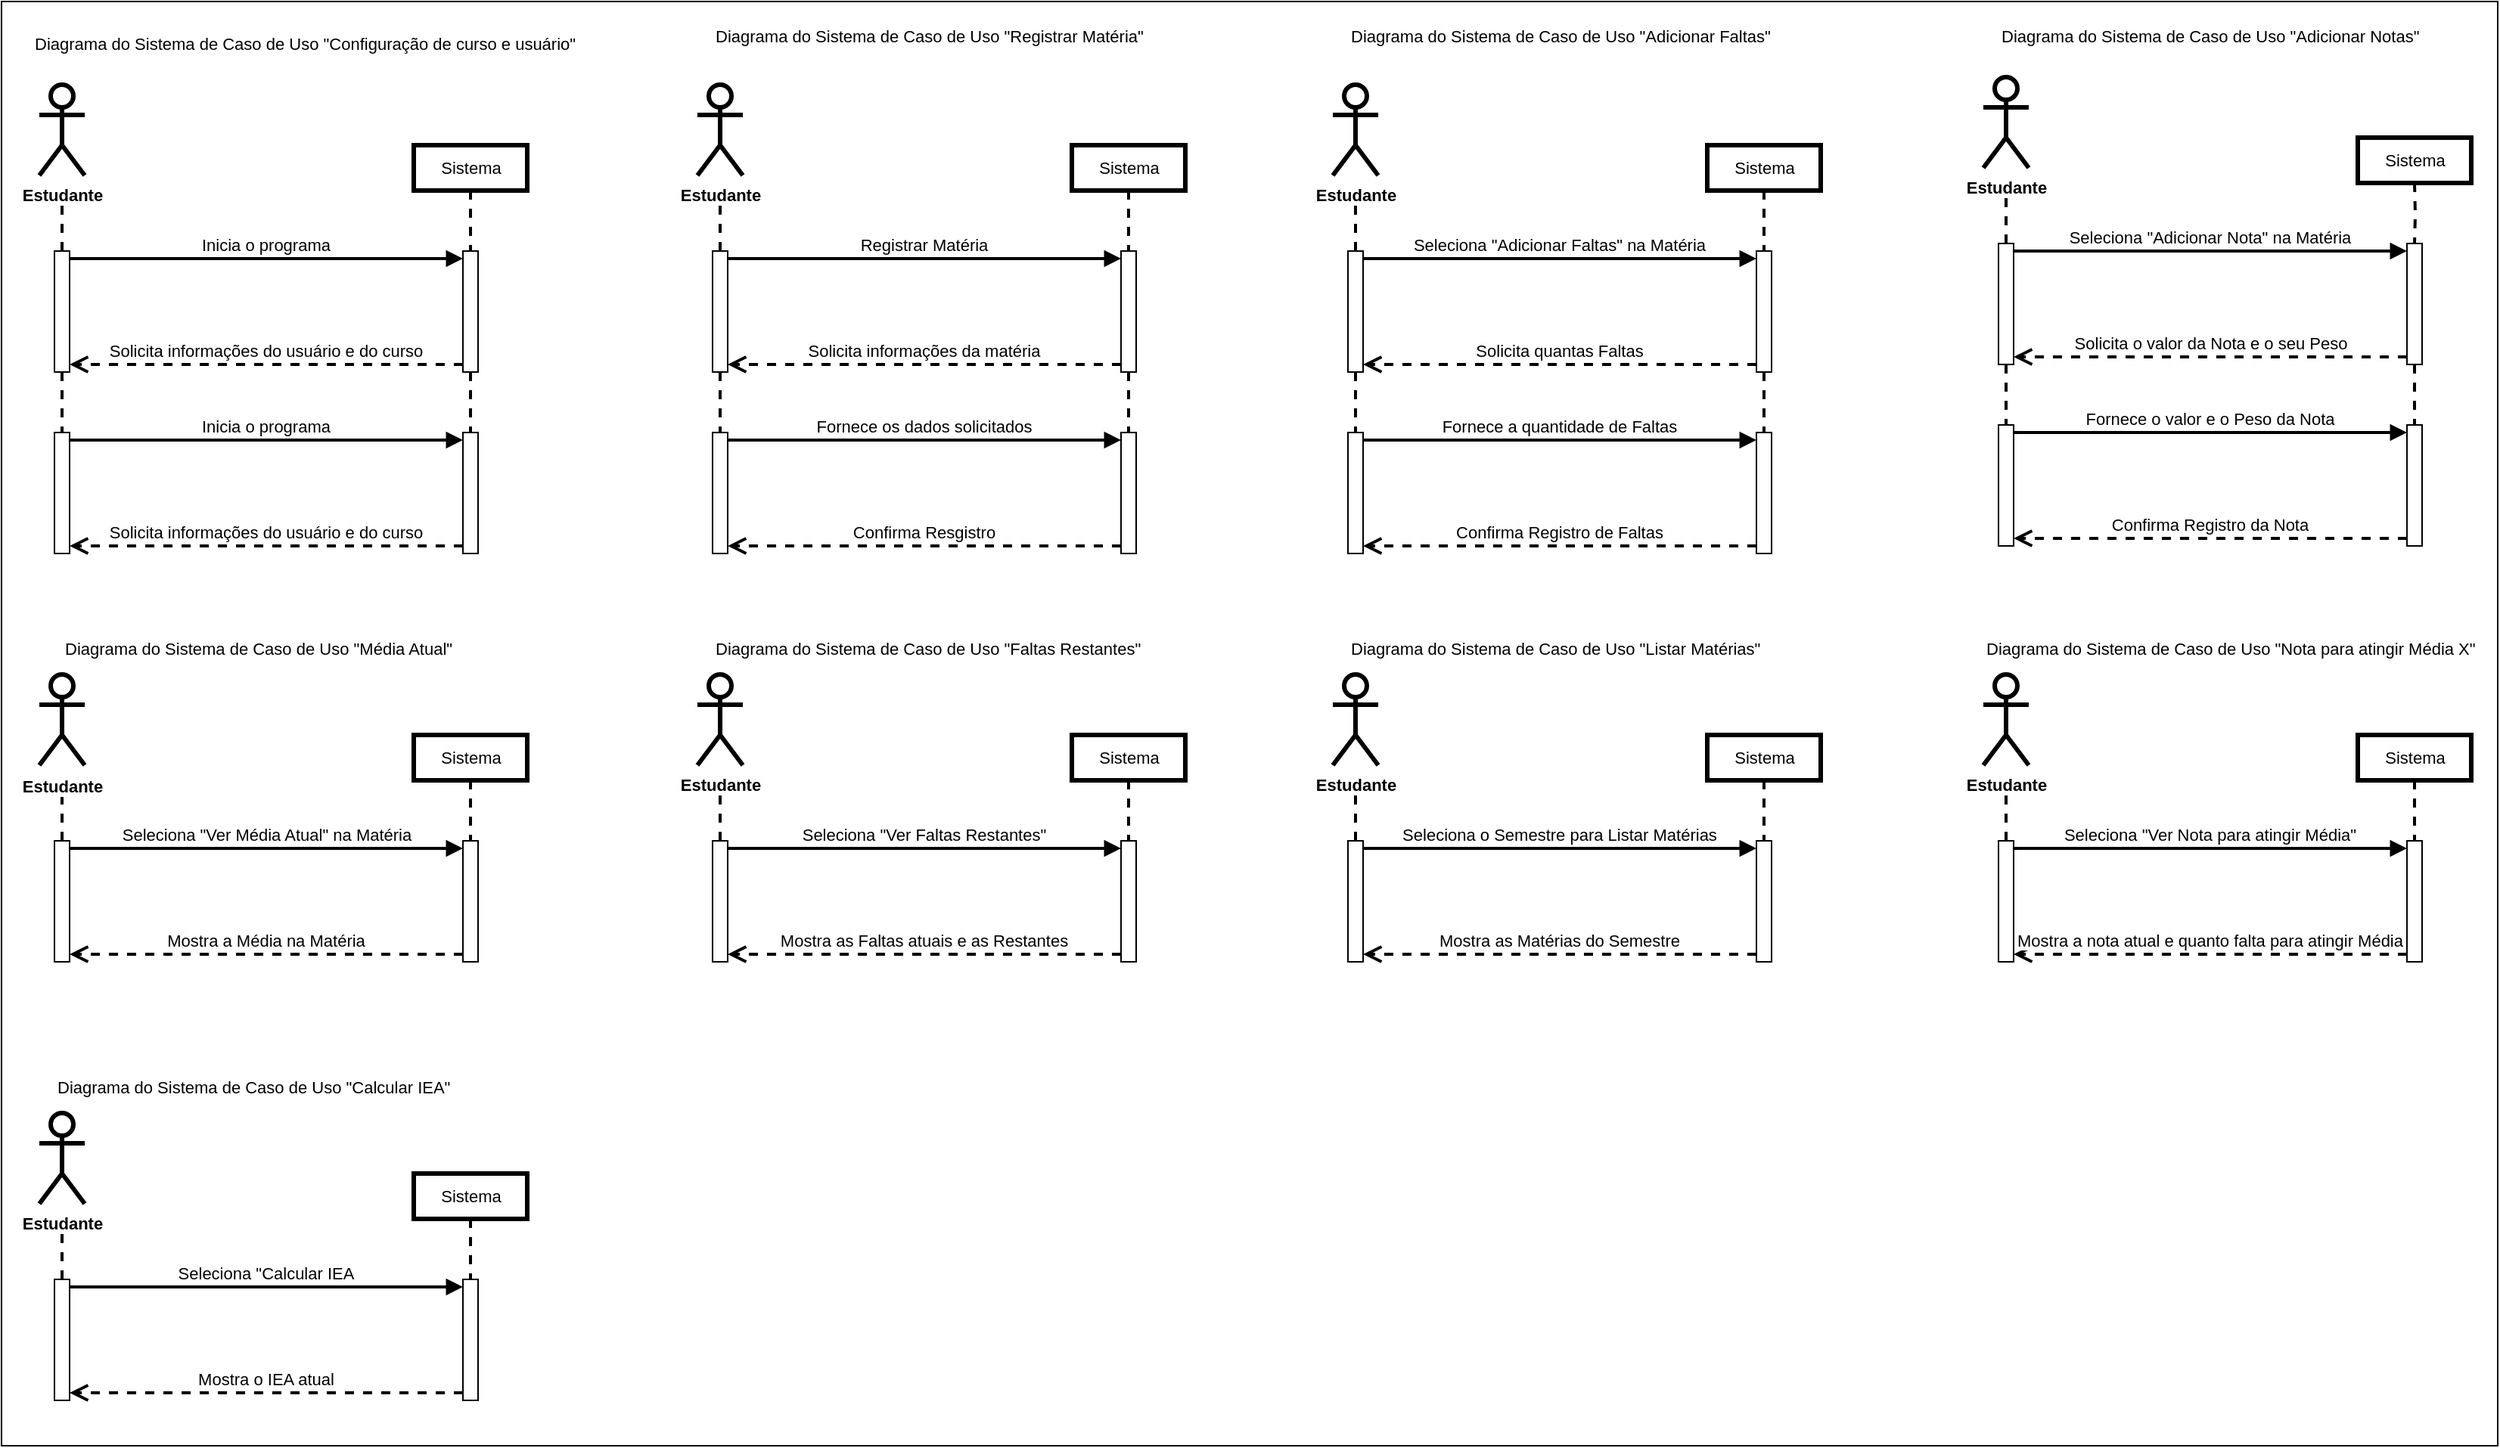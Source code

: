 <mxfile version="28.2.7">
  <diagram name="Página-1" id="f8p0QY0tTy8MKrnQtcuU">
    <mxGraphModel dx="3361" dy="1152" grid="1" gridSize="10" guides="1" tooltips="1" connect="1" arrows="1" fold="1" page="1" pageScale="1" pageWidth="1169" pageHeight="827" math="0" shadow="0">
      <root>
        <mxCell id="0" />
        <mxCell id="1" parent="0" />
        <mxCell id="uW4cVTEPiD1GdX4sb3e0-190" value="" style="rounded=0;whiteSpace=wrap;html=1;fontFamily=Helvetica;fontSize=11;fontColor=default;labelBackgroundColor=default;" vertex="1" parent="1">
          <mxGeometry x="-40" y="115" width="1650" height="955" as="geometry" />
        </mxCell>
        <mxCell id="uW4cVTEPiD1GdX4sb3e0-3" value="" style="shape=umlActor;verticalLabelPosition=bottom;verticalAlign=top;html=1;strokeWidth=3;" vertex="1" parent="1">
          <mxGeometry x="-15" y="170" width="30" height="60" as="geometry" />
        </mxCell>
        <mxCell id="uW4cVTEPiD1GdX4sb3e0-7" value="" style="html=1;points=[[0,0,0,0,5],[0,1,0,0,-5],[0.5,0,0,0,0],[0.5,1,0,0,0],[1,0,0,0,5],[1,1,0,0,-5]];perimeter=orthogonalPerimeter;outlineConnect=0;targetShapes=umlLifeline;portConstraint=eastwest;newEdgeStyle={&quot;curved&quot;:0,&quot;rounded&quot;:0};" vertex="1" parent="1">
          <mxGeometry x="265" y="280" width="10" height="80" as="geometry" />
        </mxCell>
        <mxCell id="uW4cVTEPiD1GdX4sb3e0-8" value="Inicia o programa" style="verticalAlign=bottom;endArrow=block;curved=0;rounded=0;entryX=0;entryY=0;entryDx=0;entryDy=5;exitX=1;exitY=0;exitDx=0;exitDy=5;exitPerimeter=0;fontSize=11;labelBackgroundColor=none;align=center;strokeWidth=2;" edge="1" target="uW4cVTEPiD1GdX4sb3e0-7" parent="1" source="uW4cVTEPiD1GdX4sb3e0-10">
          <mxGeometry relative="1" as="geometry">
            <mxPoint x="55" y="285" as="sourcePoint" />
            <mxPoint as="offset" />
          </mxGeometry>
        </mxCell>
        <mxCell id="uW4cVTEPiD1GdX4sb3e0-9" value="Solicita informações do usuário e do curso" style="verticalAlign=bottom;endArrow=open;dashed=1;endSize=8;curved=0;rounded=0;exitX=0;exitY=1;exitDx=0;exitDy=-5;entryX=1;entryY=1;entryDx=0;entryDy=-5;entryPerimeter=0;strokeWidth=2;" edge="1" source="uW4cVTEPiD1GdX4sb3e0-7" parent="1" target="uW4cVTEPiD1GdX4sb3e0-10">
          <mxGeometry relative="1" as="geometry">
            <mxPoint x="55" y="355" as="targetPoint" />
          </mxGeometry>
        </mxCell>
        <mxCell id="uW4cVTEPiD1GdX4sb3e0-10" value="" style="html=1;points=[[0,0,0,0,5],[0,1,0,0,-5],[0.5,0,0,0,0],[0.5,1,0,0,0],[1,0,0,0,5],[1,1,0,0,-5]];perimeter=orthogonalPerimeter;outlineConnect=0;targetShapes=umlLifeline;portConstraint=eastwest;newEdgeStyle={&quot;curved&quot;:0,&quot;rounded&quot;:0};" vertex="1" parent="1">
          <mxGeometry x="-5" y="280" width="10" height="80" as="geometry" />
        </mxCell>
        <mxCell id="uW4cVTEPiD1GdX4sb3e0-24" value="Inicia o programa" style="verticalAlign=bottom;endArrow=block;curved=0;rounded=0;entryX=0;entryY=0;entryDx=0;entryDy=5;exitX=1;exitY=0;exitDx=0;exitDy=5;exitPerimeter=0;fontSize=11;labelBackgroundColor=none;align=center;entryPerimeter=0;strokeWidth=2;" edge="1" parent="1" source="uW4cVTEPiD1GdX4sb3e0-26" target="uW4cVTEPiD1GdX4sb3e0-29">
          <mxGeometry relative="1" as="geometry">
            <mxPoint x="55" y="405" as="sourcePoint" />
            <mxPoint as="offset" />
            <mxPoint x="265" y="405" as="targetPoint" />
          </mxGeometry>
        </mxCell>
        <mxCell id="uW4cVTEPiD1GdX4sb3e0-25" value="Solicita informações do usuário e do curso" style="verticalAlign=bottom;endArrow=open;dashed=1;endSize=8;curved=0;rounded=0;exitX=0;exitY=1;exitDx=0;exitDy=-5;entryX=1;entryY=1;entryDx=0;entryDy=-5;entryPerimeter=0;exitPerimeter=0;strokeWidth=2;" edge="1" parent="1" source="uW4cVTEPiD1GdX4sb3e0-29" target="uW4cVTEPiD1GdX4sb3e0-26">
          <mxGeometry relative="1" as="geometry">
            <mxPoint x="55" y="475" as="targetPoint" />
            <mxPoint x="265" y="475" as="sourcePoint" />
          </mxGeometry>
        </mxCell>
        <mxCell id="uW4cVTEPiD1GdX4sb3e0-26" value="" style="html=1;points=[[0,0,0,0,5],[0,1,0,0,-5],[0.5,0,0,0,0],[0.5,1,0,0,0],[1,0,0,0,5],[1,1,0,0,-5]];perimeter=orthogonalPerimeter;outlineConnect=0;targetShapes=umlLifeline;portConstraint=eastwest;newEdgeStyle={&quot;curved&quot;:0,&quot;rounded&quot;:0};" vertex="1" parent="1">
          <mxGeometry x="-5" y="400" width="10" height="80" as="geometry" />
        </mxCell>
        <mxCell id="uW4cVTEPiD1GdX4sb3e0-27" style="edgeStyle=orthogonalEdgeStyle;rounded=0;orthogonalLoop=1;jettySize=auto;html=1;curved=0;exitX=0.5;exitY=1;exitDx=0;exitDy=0;exitPerimeter=0;entryX=0.5;entryY=0;entryDx=0;entryDy=0;entryPerimeter=0;dashed=1;endArrow=none;endFill=0;strokeWidth=2;" edge="1" parent="1" source="uW4cVTEPiD1GdX4sb3e0-10" target="uW4cVTEPiD1GdX4sb3e0-26">
          <mxGeometry relative="1" as="geometry" />
        </mxCell>
        <mxCell id="uW4cVTEPiD1GdX4sb3e0-29" value="" style="html=1;points=[[0,0,0,0,5],[0,1,0,0,-5],[0.5,0,0,0,0],[0.5,1,0,0,0],[1,0,0,0,5],[1,1,0,0,-5]];perimeter=orthogonalPerimeter;outlineConnect=0;targetShapes=umlLifeline;portConstraint=eastwest;newEdgeStyle={&quot;curved&quot;:0,&quot;rounded&quot;:0};" vertex="1" parent="1">
          <mxGeometry x="265" y="400" width="10" height="80" as="geometry" />
        </mxCell>
        <mxCell id="uW4cVTEPiD1GdX4sb3e0-31" style="edgeStyle=orthogonalEdgeStyle;shape=connector;curved=0;rounded=0;orthogonalLoop=1;jettySize=auto;html=1;exitX=0.5;exitY=1;exitDx=0;exitDy=0;exitPerimeter=0;entryX=0.5;entryY=0;entryDx=0;entryDy=0;entryPerimeter=0;dashed=1;strokeColor=default;align=center;verticalAlign=middle;fontFamily=Helvetica;fontSize=11;fontColor=default;labelBackgroundColor=default;endArrow=none;endFill=0;strokeWidth=2;" edge="1" parent="1" source="uW4cVTEPiD1GdX4sb3e0-7" target="uW4cVTEPiD1GdX4sb3e0-29">
          <mxGeometry relative="1" as="geometry" />
        </mxCell>
        <mxCell id="uW4cVTEPiD1GdX4sb3e0-33" value="Estudante" style="text;align=center;fontStyle=1;verticalAlign=middle;spacingLeft=3;spacingRight=3;strokeColor=none;rotatable=0;points=[[0,0.5],[1,0.5]];portConstraint=eastwest;html=1;fontFamily=Helvetica;fontSize=11;fontColor=default;labelBackgroundColor=default;" vertex="1" parent="1">
          <mxGeometry x="-40" y="230" width="80" height="26" as="geometry" />
        </mxCell>
        <mxCell id="uW4cVTEPiD1GdX4sb3e0-34" style="edgeStyle=orthogonalEdgeStyle;shape=connector;curved=0;rounded=0;orthogonalLoop=1;jettySize=auto;html=1;exitX=0.5;exitY=0;exitDx=0;exitDy=0;exitPerimeter=0;dashed=1;strokeColor=default;align=center;verticalAlign=middle;fontFamily=Helvetica;fontSize=11;fontColor=default;labelBackgroundColor=default;endArrow=none;endFill=0;strokeWidth=2;" edge="1" parent="1" source="uW4cVTEPiD1GdX4sb3e0-10">
          <mxGeometry relative="1" as="geometry">
            <mxPoint y="248" as="targetPoint" />
          </mxGeometry>
        </mxCell>
        <mxCell id="uW4cVTEPiD1GdX4sb3e0-35" value="Sistema" style="html=1;whiteSpace=wrap;fontFamily=Helvetica;fontSize=11;fontColor=default;labelBackgroundColor=default;strokeWidth=3;" vertex="1" parent="1">
          <mxGeometry x="232.5" y="210" width="75" height="30" as="geometry" />
        </mxCell>
        <mxCell id="uW4cVTEPiD1GdX4sb3e0-36" style="edgeStyle=orthogonalEdgeStyle;shape=connector;curved=0;rounded=0;orthogonalLoop=1;jettySize=auto;html=1;exitX=0.5;exitY=1;exitDx=0;exitDy=0;entryX=0.5;entryY=0;entryDx=0;entryDy=0;entryPerimeter=0;dashed=1;strokeColor=default;strokeWidth=2;align=center;verticalAlign=middle;fontFamily=Helvetica;fontSize=11;fontColor=default;labelBackgroundColor=default;endArrow=none;endFill=0;" edge="1" parent="1" source="uW4cVTEPiD1GdX4sb3e0-35" target="uW4cVTEPiD1GdX4sb3e0-7">
          <mxGeometry relative="1" as="geometry" />
        </mxCell>
        <mxCell id="uW4cVTEPiD1GdX4sb3e0-37" value="" style="shape=umlActor;verticalLabelPosition=bottom;verticalAlign=top;html=1;strokeWidth=3;" vertex="1" parent="1">
          <mxGeometry x="420" y="170" width="30" height="60" as="geometry" />
        </mxCell>
        <mxCell id="uW4cVTEPiD1GdX4sb3e0-38" value="" style="html=1;points=[[0,0,0,0,5],[0,1,0,0,-5],[0.5,0,0,0,0],[0.5,1,0,0,0],[1,0,0,0,5],[1,1,0,0,-5]];perimeter=orthogonalPerimeter;outlineConnect=0;targetShapes=umlLifeline;portConstraint=eastwest;newEdgeStyle={&quot;curved&quot;:0,&quot;rounded&quot;:0};" vertex="1" parent="1">
          <mxGeometry x="700" y="280" width="10" height="80" as="geometry" />
        </mxCell>
        <mxCell id="uW4cVTEPiD1GdX4sb3e0-39" value="Registrar Matéria" style="verticalAlign=bottom;endArrow=block;curved=0;rounded=0;entryX=0;entryY=0;entryDx=0;entryDy=5;exitX=1;exitY=0;exitDx=0;exitDy=5;exitPerimeter=0;fontSize=11;labelBackgroundColor=none;align=center;strokeWidth=2;" edge="1" parent="1" source="uW4cVTEPiD1GdX4sb3e0-41" target="uW4cVTEPiD1GdX4sb3e0-38">
          <mxGeometry relative="1" as="geometry">
            <mxPoint x="490" y="285" as="sourcePoint" />
            <mxPoint as="offset" />
          </mxGeometry>
        </mxCell>
        <mxCell id="uW4cVTEPiD1GdX4sb3e0-40" value="Solicita informações da matéria" style="verticalAlign=bottom;endArrow=open;dashed=1;endSize=8;curved=0;rounded=0;exitX=0;exitY=1;exitDx=0;exitDy=-5;entryX=1;entryY=1;entryDx=0;entryDy=-5;entryPerimeter=0;strokeWidth=2;" edge="1" parent="1" source="uW4cVTEPiD1GdX4sb3e0-38" target="uW4cVTEPiD1GdX4sb3e0-41">
          <mxGeometry relative="1" as="geometry">
            <mxPoint x="490" y="355" as="targetPoint" />
          </mxGeometry>
        </mxCell>
        <mxCell id="uW4cVTEPiD1GdX4sb3e0-41" value="" style="html=1;points=[[0,0,0,0,5],[0,1,0,0,-5],[0.5,0,0,0,0],[0.5,1,0,0,0],[1,0,0,0,5],[1,1,0,0,-5]];perimeter=orthogonalPerimeter;outlineConnect=0;targetShapes=umlLifeline;portConstraint=eastwest;newEdgeStyle={&quot;curved&quot;:0,&quot;rounded&quot;:0};" vertex="1" parent="1">
          <mxGeometry x="430" y="280" width="10" height="80" as="geometry" />
        </mxCell>
        <mxCell id="uW4cVTEPiD1GdX4sb3e0-42" value="Fornece os dados solicitados" style="verticalAlign=bottom;endArrow=block;curved=0;rounded=0;entryX=0;entryY=0;entryDx=0;entryDy=5;exitX=1;exitY=0;exitDx=0;exitDy=5;exitPerimeter=0;fontSize=11;labelBackgroundColor=none;align=center;entryPerimeter=0;strokeWidth=2;" edge="1" parent="1" source="uW4cVTEPiD1GdX4sb3e0-44" target="uW4cVTEPiD1GdX4sb3e0-46">
          <mxGeometry relative="1" as="geometry">
            <mxPoint x="490" y="405" as="sourcePoint" />
            <mxPoint as="offset" />
            <mxPoint x="700" y="405" as="targetPoint" />
          </mxGeometry>
        </mxCell>
        <mxCell id="uW4cVTEPiD1GdX4sb3e0-43" value="Confirma Resgistro" style="verticalAlign=bottom;endArrow=open;dashed=1;endSize=8;curved=0;rounded=0;exitX=0;exitY=1;exitDx=0;exitDy=-5;entryX=1;entryY=1;entryDx=0;entryDy=-5;entryPerimeter=0;exitPerimeter=0;strokeWidth=2;" edge="1" parent="1" source="uW4cVTEPiD1GdX4sb3e0-46" target="uW4cVTEPiD1GdX4sb3e0-44">
          <mxGeometry relative="1" as="geometry">
            <mxPoint x="490" y="475" as="targetPoint" />
            <mxPoint x="700" y="475" as="sourcePoint" />
          </mxGeometry>
        </mxCell>
        <mxCell id="uW4cVTEPiD1GdX4sb3e0-44" value="" style="html=1;points=[[0,0,0,0,5],[0,1,0,0,-5],[0.5,0,0,0,0],[0.5,1,0,0,0],[1,0,0,0,5],[1,1,0,0,-5]];perimeter=orthogonalPerimeter;outlineConnect=0;targetShapes=umlLifeline;portConstraint=eastwest;newEdgeStyle={&quot;curved&quot;:0,&quot;rounded&quot;:0};" vertex="1" parent="1">
          <mxGeometry x="430" y="400" width="10" height="80" as="geometry" />
        </mxCell>
        <mxCell id="uW4cVTEPiD1GdX4sb3e0-45" style="edgeStyle=orthogonalEdgeStyle;rounded=0;orthogonalLoop=1;jettySize=auto;html=1;curved=0;exitX=0.5;exitY=1;exitDx=0;exitDy=0;exitPerimeter=0;entryX=0.5;entryY=0;entryDx=0;entryDy=0;entryPerimeter=0;dashed=1;endArrow=none;endFill=0;strokeWidth=2;" edge="1" parent="1" source="uW4cVTEPiD1GdX4sb3e0-41" target="uW4cVTEPiD1GdX4sb3e0-44">
          <mxGeometry relative="1" as="geometry" />
        </mxCell>
        <mxCell id="uW4cVTEPiD1GdX4sb3e0-46" value="" style="html=1;points=[[0,0,0,0,5],[0,1,0,0,-5],[0.5,0,0,0,0],[0.5,1,0,0,0],[1,0,0,0,5],[1,1,0,0,-5]];perimeter=orthogonalPerimeter;outlineConnect=0;targetShapes=umlLifeline;portConstraint=eastwest;newEdgeStyle={&quot;curved&quot;:0,&quot;rounded&quot;:0};" vertex="1" parent="1">
          <mxGeometry x="700" y="400" width="10" height="80" as="geometry" />
        </mxCell>
        <mxCell id="uW4cVTEPiD1GdX4sb3e0-47" style="edgeStyle=orthogonalEdgeStyle;shape=connector;curved=0;rounded=0;orthogonalLoop=1;jettySize=auto;html=1;exitX=0.5;exitY=1;exitDx=0;exitDy=0;exitPerimeter=0;entryX=0.5;entryY=0;entryDx=0;entryDy=0;entryPerimeter=0;dashed=1;strokeColor=default;align=center;verticalAlign=middle;fontFamily=Helvetica;fontSize=11;fontColor=default;labelBackgroundColor=default;endArrow=none;endFill=0;strokeWidth=2;" edge="1" parent="1" source="uW4cVTEPiD1GdX4sb3e0-38" target="uW4cVTEPiD1GdX4sb3e0-46">
          <mxGeometry relative="1" as="geometry" />
        </mxCell>
        <mxCell id="uW4cVTEPiD1GdX4sb3e0-48" value="Estudante" style="text;align=center;fontStyle=1;verticalAlign=middle;spacingLeft=3;spacingRight=3;strokeColor=none;rotatable=0;points=[[0,0.5],[1,0.5]];portConstraint=eastwest;html=1;fontFamily=Helvetica;fontSize=11;fontColor=default;labelBackgroundColor=default;" vertex="1" parent="1">
          <mxGeometry x="395" y="230" width="80" height="26" as="geometry" />
        </mxCell>
        <mxCell id="uW4cVTEPiD1GdX4sb3e0-49" style="edgeStyle=orthogonalEdgeStyle;shape=connector;curved=0;rounded=0;orthogonalLoop=1;jettySize=auto;html=1;exitX=0.5;exitY=0;exitDx=0;exitDy=0;exitPerimeter=0;dashed=1;strokeColor=default;align=center;verticalAlign=middle;fontFamily=Helvetica;fontSize=11;fontColor=default;labelBackgroundColor=default;endArrow=none;endFill=0;strokeWidth=2;" edge="1" parent="1" source="uW4cVTEPiD1GdX4sb3e0-41">
          <mxGeometry relative="1" as="geometry">
            <mxPoint x="435" y="248" as="targetPoint" />
          </mxGeometry>
        </mxCell>
        <mxCell id="uW4cVTEPiD1GdX4sb3e0-50" value="Sistema" style="html=1;whiteSpace=wrap;fontFamily=Helvetica;fontSize=11;fontColor=default;labelBackgroundColor=default;strokeWidth=3;" vertex="1" parent="1">
          <mxGeometry x="667.5" y="210" width="75" height="30" as="geometry" />
        </mxCell>
        <mxCell id="uW4cVTEPiD1GdX4sb3e0-51" style="edgeStyle=orthogonalEdgeStyle;shape=connector;curved=0;rounded=0;orthogonalLoop=1;jettySize=auto;html=1;exitX=0.5;exitY=1;exitDx=0;exitDy=0;entryX=0.5;entryY=0;entryDx=0;entryDy=0;entryPerimeter=0;dashed=1;strokeColor=default;strokeWidth=2;align=center;verticalAlign=middle;fontFamily=Helvetica;fontSize=11;fontColor=default;labelBackgroundColor=default;endArrow=none;endFill=0;" edge="1" parent="1" source="uW4cVTEPiD1GdX4sb3e0-50" target="uW4cVTEPiD1GdX4sb3e0-38">
          <mxGeometry relative="1" as="geometry" />
        </mxCell>
        <mxCell id="uW4cVTEPiD1GdX4sb3e0-53" value="" style="shape=umlActor;verticalLabelPosition=bottom;verticalAlign=top;html=1;strokeWidth=3;" vertex="1" parent="1">
          <mxGeometry x="840" y="170" width="30" height="60" as="geometry" />
        </mxCell>
        <mxCell id="uW4cVTEPiD1GdX4sb3e0-54" value="" style="html=1;points=[[0,0,0,0,5],[0,1,0,0,-5],[0.5,0,0,0,0],[0.5,1,0,0,0],[1,0,0,0,5],[1,1,0,0,-5]];perimeter=orthogonalPerimeter;outlineConnect=0;targetShapes=umlLifeline;portConstraint=eastwest;newEdgeStyle={&quot;curved&quot;:0,&quot;rounded&quot;:0};" vertex="1" parent="1">
          <mxGeometry x="1120" y="280" width="10" height="80" as="geometry" />
        </mxCell>
        <mxCell id="uW4cVTEPiD1GdX4sb3e0-55" value="Seleciona &quot;Adicionar Faltas&quot; na Matéria" style="verticalAlign=bottom;endArrow=block;curved=0;rounded=0;entryX=0;entryY=0;entryDx=0;entryDy=5;exitX=1;exitY=0;exitDx=0;exitDy=5;exitPerimeter=0;fontSize=11;labelBackgroundColor=none;align=center;strokeWidth=2;" edge="1" parent="1" source="uW4cVTEPiD1GdX4sb3e0-57" target="uW4cVTEPiD1GdX4sb3e0-54">
          <mxGeometry relative="1" as="geometry">
            <mxPoint x="910" y="285" as="sourcePoint" />
            <mxPoint as="offset" />
          </mxGeometry>
        </mxCell>
        <mxCell id="uW4cVTEPiD1GdX4sb3e0-56" value="Solicita quantas Faltas" style="verticalAlign=bottom;endArrow=open;dashed=1;endSize=8;curved=0;rounded=0;exitX=0;exitY=1;exitDx=0;exitDy=-5;entryX=1;entryY=1;entryDx=0;entryDy=-5;entryPerimeter=0;strokeWidth=2;" edge="1" parent="1" source="uW4cVTEPiD1GdX4sb3e0-54" target="uW4cVTEPiD1GdX4sb3e0-57">
          <mxGeometry relative="1" as="geometry">
            <mxPoint x="910" y="355" as="targetPoint" />
          </mxGeometry>
        </mxCell>
        <mxCell id="uW4cVTEPiD1GdX4sb3e0-57" value="" style="html=1;points=[[0,0,0,0,5],[0,1,0,0,-5],[0.5,0,0,0,0],[0.5,1,0,0,0],[1,0,0,0,5],[1,1,0,0,-5]];perimeter=orthogonalPerimeter;outlineConnect=0;targetShapes=umlLifeline;portConstraint=eastwest;newEdgeStyle={&quot;curved&quot;:0,&quot;rounded&quot;:0};" vertex="1" parent="1">
          <mxGeometry x="850" y="280" width="10" height="80" as="geometry" />
        </mxCell>
        <mxCell id="uW4cVTEPiD1GdX4sb3e0-58" value="Fornece a quantidade de Faltas" style="verticalAlign=bottom;endArrow=block;curved=0;rounded=0;entryX=0;entryY=0;entryDx=0;entryDy=5;exitX=1;exitY=0;exitDx=0;exitDy=5;exitPerimeter=0;fontSize=11;labelBackgroundColor=none;align=center;entryPerimeter=0;strokeWidth=2;" edge="1" parent="1" source="uW4cVTEPiD1GdX4sb3e0-60" target="uW4cVTEPiD1GdX4sb3e0-62">
          <mxGeometry relative="1" as="geometry">
            <mxPoint x="910" y="405" as="sourcePoint" />
            <mxPoint as="offset" />
            <mxPoint x="1120" y="405" as="targetPoint" />
          </mxGeometry>
        </mxCell>
        <mxCell id="uW4cVTEPiD1GdX4sb3e0-59" value="Confirma Registro de Faltas" style="verticalAlign=bottom;endArrow=open;dashed=1;endSize=8;curved=0;rounded=0;exitX=0;exitY=1;exitDx=0;exitDy=-5;entryX=1;entryY=1;entryDx=0;entryDy=-5;entryPerimeter=0;exitPerimeter=0;strokeWidth=2;" edge="1" parent="1" source="uW4cVTEPiD1GdX4sb3e0-62" target="uW4cVTEPiD1GdX4sb3e0-60">
          <mxGeometry relative="1" as="geometry">
            <mxPoint x="910" y="475" as="targetPoint" />
            <mxPoint x="1120" y="475" as="sourcePoint" />
          </mxGeometry>
        </mxCell>
        <mxCell id="uW4cVTEPiD1GdX4sb3e0-60" value="" style="html=1;points=[[0,0,0,0,5],[0,1,0,0,-5],[0.5,0,0,0,0],[0.5,1,0,0,0],[1,0,0,0,5],[1,1,0,0,-5]];perimeter=orthogonalPerimeter;outlineConnect=0;targetShapes=umlLifeline;portConstraint=eastwest;newEdgeStyle={&quot;curved&quot;:0,&quot;rounded&quot;:0};" vertex="1" parent="1">
          <mxGeometry x="850" y="400" width="10" height="80" as="geometry" />
        </mxCell>
        <mxCell id="uW4cVTEPiD1GdX4sb3e0-61" style="edgeStyle=orthogonalEdgeStyle;rounded=0;orthogonalLoop=1;jettySize=auto;html=1;curved=0;exitX=0.5;exitY=1;exitDx=0;exitDy=0;exitPerimeter=0;entryX=0.5;entryY=0;entryDx=0;entryDy=0;entryPerimeter=0;dashed=1;endArrow=none;endFill=0;strokeWidth=2;" edge="1" parent="1" source="uW4cVTEPiD1GdX4sb3e0-57" target="uW4cVTEPiD1GdX4sb3e0-60">
          <mxGeometry relative="1" as="geometry" />
        </mxCell>
        <mxCell id="uW4cVTEPiD1GdX4sb3e0-62" value="" style="html=1;points=[[0,0,0,0,5],[0,1,0,0,-5],[0.5,0,0,0,0],[0.5,1,0,0,0],[1,0,0,0,5],[1,1,0,0,-5]];perimeter=orthogonalPerimeter;outlineConnect=0;targetShapes=umlLifeline;portConstraint=eastwest;newEdgeStyle={&quot;curved&quot;:0,&quot;rounded&quot;:0};" vertex="1" parent="1">
          <mxGeometry x="1120" y="400" width="10" height="80" as="geometry" />
        </mxCell>
        <mxCell id="uW4cVTEPiD1GdX4sb3e0-63" style="edgeStyle=orthogonalEdgeStyle;shape=connector;curved=0;rounded=0;orthogonalLoop=1;jettySize=auto;html=1;exitX=0.5;exitY=1;exitDx=0;exitDy=0;exitPerimeter=0;entryX=0.5;entryY=0;entryDx=0;entryDy=0;entryPerimeter=0;dashed=1;strokeColor=default;align=center;verticalAlign=middle;fontFamily=Helvetica;fontSize=11;fontColor=default;labelBackgroundColor=default;endArrow=none;endFill=0;strokeWidth=2;" edge="1" parent="1" source="uW4cVTEPiD1GdX4sb3e0-54" target="uW4cVTEPiD1GdX4sb3e0-62">
          <mxGeometry relative="1" as="geometry" />
        </mxCell>
        <mxCell id="uW4cVTEPiD1GdX4sb3e0-64" value="Estudante" style="text;align=center;fontStyle=1;verticalAlign=middle;spacingLeft=3;spacingRight=3;strokeColor=none;rotatable=0;points=[[0,0.5],[1,0.5]];portConstraint=eastwest;html=1;fontFamily=Helvetica;fontSize=11;fontColor=default;labelBackgroundColor=default;" vertex="1" parent="1">
          <mxGeometry x="815" y="230" width="80" height="26" as="geometry" />
        </mxCell>
        <mxCell id="uW4cVTEPiD1GdX4sb3e0-65" style="edgeStyle=orthogonalEdgeStyle;shape=connector;curved=0;rounded=0;orthogonalLoop=1;jettySize=auto;html=1;exitX=0.5;exitY=0;exitDx=0;exitDy=0;exitPerimeter=0;dashed=1;strokeColor=default;align=center;verticalAlign=middle;fontFamily=Helvetica;fontSize=11;fontColor=default;labelBackgroundColor=default;endArrow=none;endFill=0;strokeWidth=2;" edge="1" parent="1" source="uW4cVTEPiD1GdX4sb3e0-57">
          <mxGeometry relative="1" as="geometry">
            <mxPoint x="855" y="248" as="targetPoint" />
          </mxGeometry>
        </mxCell>
        <mxCell id="uW4cVTEPiD1GdX4sb3e0-66" value="Sistema" style="html=1;whiteSpace=wrap;fontFamily=Helvetica;fontSize=11;fontColor=default;labelBackgroundColor=default;strokeWidth=3;" vertex="1" parent="1">
          <mxGeometry x="1087.5" y="210" width="75" height="30" as="geometry" />
        </mxCell>
        <mxCell id="uW4cVTEPiD1GdX4sb3e0-67" style="edgeStyle=orthogonalEdgeStyle;shape=connector;curved=0;rounded=0;orthogonalLoop=1;jettySize=auto;html=1;exitX=0.5;exitY=1;exitDx=0;exitDy=0;entryX=0.5;entryY=0;entryDx=0;entryDy=0;entryPerimeter=0;dashed=1;strokeColor=default;strokeWidth=2;align=center;verticalAlign=middle;fontFamily=Helvetica;fontSize=11;fontColor=default;labelBackgroundColor=default;endArrow=none;endFill=0;" edge="1" parent="1" source="uW4cVTEPiD1GdX4sb3e0-66" target="uW4cVTEPiD1GdX4sb3e0-54">
          <mxGeometry relative="1" as="geometry" />
        </mxCell>
        <mxCell id="uW4cVTEPiD1GdX4sb3e0-69" value="" style="shape=umlActor;verticalLabelPosition=bottom;verticalAlign=top;html=1;strokeWidth=3;" vertex="1" parent="1">
          <mxGeometry x="1270" y="165" width="30" height="60" as="geometry" />
        </mxCell>
        <mxCell id="uW4cVTEPiD1GdX4sb3e0-70" value="" style="html=1;points=[[0,0,0,0,5],[0,1,0,0,-5],[0.5,0,0,0,0],[0.5,1,0,0,0],[1,0,0,0,5],[1,1,0,0,-5]];perimeter=orthogonalPerimeter;outlineConnect=0;targetShapes=umlLifeline;portConstraint=eastwest;newEdgeStyle={&quot;curved&quot;:0,&quot;rounded&quot;:0};" vertex="1" parent="1">
          <mxGeometry x="1550" y="275" width="10" height="80" as="geometry" />
        </mxCell>
        <mxCell id="uW4cVTEPiD1GdX4sb3e0-71" value="Seleciona &quot;Adicionar Nota&quot; na Matéria" style="verticalAlign=bottom;endArrow=block;curved=0;rounded=0;entryX=0;entryY=0;entryDx=0;entryDy=5;exitX=1;exitY=0;exitDx=0;exitDy=5;exitPerimeter=0;fontSize=11;labelBackgroundColor=none;align=center;strokeWidth=2;" edge="1" parent="1" source="uW4cVTEPiD1GdX4sb3e0-73" target="uW4cVTEPiD1GdX4sb3e0-70">
          <mxGeometry relative="1" as="geometry">
            <mxPoint x="1340" y="280" as="sourcePoint" />
            <mxPoint as="offset" />
          </mxGeometry>
        </mxCell>
        <mxCell id="uW4cVTEPiD1GdX4sb3e0-72" value="Solicita o valor da Nota e o seu Peso" style="verticalAlign=bottom;endArrow=open;dashed=1;endSize=8;curved=0;rounded=0;exitX=0;exitY=1;exitDx=0;exitDy=-5;entryX=1;entryY=1;entryDx=0;entryDy=-5;entryPerimeter=0;strokeWidth=2;" edge="1" parent="1" source="uW4cVTEPiD1GdX4sb3e0-70" target="uW4cVTEPiD1GdX4sb3e0-73">
          <mxGeometry x="-0.003" relative="1" as="geometry">
            <mxPoint x="1340" y="350" as="targetPoint" />
            <mxPoint as="offset" />
          </mxGeometry>
        </mxCell>
        <mxCell id="uW4cVTEPiD1GdX4sb3e0-73" value="" style="html=1;points=[[0,0,0,0,5],[0,1,0,0,-5],[0.5,0,0,0,0],[0.5,1,0,0,0],[1,0,0,0,5],[1,1,0,0,-5]];perimeter=orthogonalPerimeter;outlineConnect=0;targetShapes=umlLifeline;portConstraint=eastwest;newEdgeStyle={&quot;curved&quot;:0,&quot;rounded&quot;:0};" vertex="1" parent="1">
          <mxGeometry x="1280" y="275" width="10" height="80" as="geometry" />
        </mxCell>
        <mxCell id="uW4cVTEPiD1GdX4sb3e0-74" value="Fornece o valor e o Peso da Nota" style="verticalAlign=bottom;endArrow=block;curved=0;rounded=0;entryX=0;entryY=0;entryDx=0;entryDy=5;exitX=1;exitY=0;exitDx=0;exitDy=5;exitPerimeter=0;fontSize=11;labelBackgroundColor=none;align=center;entryPerimeter=0;strokeWidth=2;" edge="1" parent="1" source="uW4cVTEPiD1GdX4sb3e0-76" target="uW4cVTEPiD1GdX4sb3e0-78">
          <mxGeometry relative="1" as="geometry">
            <mxPoint x="1340" y="400" as="sourcePoint" />
            <mxPoint as="offset" />
            <mxPoint x="1550" y="400" as="targetPoint" />
          </mxGeometry>
        </mxCell>
        <mxCell id="uW4cVTEPiD1GdX4sb3e0-75" value="Confirma Registro da Nota" style="verticalAlign=bottom;endArrow=open;dashed=1;endSize=8;curved=0;rounded=0;exitX=0;exitY=1;exitDx=0;exitDy=-5;entryX=1;entryY=1;entryDx=0;entryDy=-5;entryPerimeter=0;exitPerimeter=0;strokeWidth=2;" edge="1" parent="1" source="uW4cVTEPiD1GdX4sb3e0-78" target="uW4cVTEPiD1GdX4sb3e0-76">
          <mxGeometry relative="1" as="geometry">
            <mxPoint x="1340" y="470" as="targetPoint" />
            <mxPoint x="1550" y="470" as="sourcePoint" />
          </mxGeometry>
        </mxCell>
        <mxCell id="uW4cVTEPiD1GdX4sb3e0-76" value="" style="html=1;points=[[0,0,0,0,5],[0,1,0,0,-5],[0.5,0,0,0,0],[0.5,1,0,0,0],[1,0,0,0,5],[1,1,0,0,-5]];perimeter=orthogonalPerimeter;outlineConnect=0;targetShapes=umlLifeline;portConstraint=eastwest;newEdgeStyle={&quot;curved&quot;:0,&quot;rounded&quot;:0};" vertex="1" parent="1">
          <mxGeometry x="1280" y="395" width="10" height="80" as="geometry" />
        </mxCell>
        <mxCell id="uW4cVTEPiD1GdX4sb3e0-77" style="edgeStyle=orthogonalEdgeStyle;rounded=0;orthogonalLoop=1;jettySize=auto;html=1;curved=0;exitX=0.5;exitY=1;exitDx=0;exitDy=0;exitPerimeter=0;entryX=0.5;entryY=0;entryDx=0;entryDy=0;entryPerimeter=0;dashed=1;endArrow=none;endFill=0;strokeWidth=2;" edge="1" parent="1" source="uW4cVTEPiD1GdX4sb3e0-73" target="uW4cVTEPiD1GdX4sb3e0-76">
          <mxGeometry relative="1" as="geometry" />
        </mxCell>
        <mxCell id="uW4cVTEPiD1GdX4sb3e0-78" value="" style="html=1;points=[[0,0,0,0,5],[0,1,0,0,-5],[0.5,0,0,0,0],[0.5,1,0,0,0],[1,0,0,0,5],[1,1,0,0,-5]];perimeter=orthogonalPerimeter;outlineConnect=0;targetShapes=umlLifeline;portConstraint=eastwest;newEdgeStyle={&quot;curved&quot;:0,&quot;rounded&quot;:0};" vertex="1" parent="1">
          <mxGeometry x="1550" y="395" width="10" height="80" as="geometry" />
        </mxCell>
        <mxCell id="uW4cVTEPiD1GdX4sb3e0-79" style="edgeStyle=orthogonalEdgeStyle;shape=connector;curved=0;rounded=0;orthogonalLoop=1;jettySize=auto;html=1;exitX=0.5;exitY=1;exitDx=0;exitDy=0;exitPerimeter=0;entryX=0.5;entryY=0;entryDx=0;entryDy=0;entryPerimeter=0;dashed=1;strokeColor=default;align=center;verticalAlign=middle;fontFamily=Helvetica;fontSize=11;fontColor=default;labelBackgroundColor=default;endArrow=none;endFill=0;strokeWidth=2;" edge="1" parent="1" source="uW4cVTEPiD1GdX4sb3e0-70" target="uW4cVTEPiD1GdX4sb3e0-78">
          <mxGeometry relative="1" as="geometry" />
        </mxCell>
        <mxCell id="uW4cVTEPiD1GdX4sb3e0-80" value="Estudante" style="text;align=center;fontStyle=1;verticalAlign=middle;spacingLeft=3;spacingRight=3;strokeColor=none;rotatable=0;points=[[0,0.5],[1,0.5]];portConstraint=eastwest;html=1;fontFamily=Helvetica;fontSize=11;fontColor=default;labelBackgroundColor=default;" vertex="1" parent="1">
          <mxGeometry x="1245" y="225" width="80" height="26" as="geometry" />
        </mxCell>
        <mxCell id="uW4cVTEPiD1GdX4sb3e0-81" style="edgeStyle=orthogonalEdgeStyle;shape=connector;curved=0;rounded=0;orthogonalLoop=1;jettySize=auto;html=1;exitX=0.5;exitY=0;exitDx=0;exitDy=0;exitPerimeter=0;dashed=1;strokeColor=default;align=center;verticalAlign=middle;fontFamily=Helvetica;fontSize=11;fontColor=default;labelBackgroundColor=default;endArrow=none;endFill=0;strokeWidth=2;" edge="1" parent="1" source="uW4cVTEPiD1GdX4sb3e0-73">
          <mxGeometry relative="1" as="geometry">
            <mxPoint x="1285" y="243" as="targetPoint" />
          </mxGeometry>
        </mxCell>
        <mxCell id="uW4cVTEPiD1GdX4sb3e0-83" style="edgeStyle=orthogonalEdgeStyle;shape=connector;curved=0;rounded=0;orthogonalLoop=1;jettySize=auto;html=1;exitX=0.5;exitY=1;exitDx=0;exitDy=0;entryX=0.5;entryY=0;entryDx=0;entryDy=0;entryPerimeter=0;dashed=1;strokeColor=default;strokeWidth=2;align=center;verticalAlign=middle;fontFamily=Helvetica;fontSize=11;fontColor=default;labelBackgroundColor=default;endArrow=none;endFill=0;" edge="1" parent="1" target="uW4cVTEPiD1GdX4sb3e0-70">
          <mxGeometry relative="1" as="geometry">
            <mxPoint x="1555" y="235" as="sourcePoint" />
          </mxGeometry>
        </mxCell>
        <mxCell id="uW4cVTEPiD1GdX4sb3e0-99" value="Sistema" style="html=1;whiteSpace=wrap;fontFamily=Helvetica;fontSize=11;fontColor=default;labelBackgroundColor=default;strokeWidth=3;" vertex="1" parent="1">
          <mxGeometry x="1517.5" y="205" width="75" height="30" as="geometry" />
        </mxCell>
        <mxCell id="uW4cVTEPiD1GdX4sb3e0-166" value="" style="shape=umlActor;verticalLabelPosition=bottom;verticalAlign=top;html=1;strokeWidth=3;" vertex="1" parent="1">
          <mxGeometry x="-15" y="850" width="30" height="60" as="geometry" />
        </mxCell>
        <mxCell id="uW4cVTEPiD1GdX4sb3e0-167" value="" style="html=1;points=[[0,0,0,0,5],[0,1,0,0,-5],[0.5,0,0,0,0],[0.5,1,0,0,0],[1,0,0,0,5],[1,1,0,0,-5]];perimeter=orthogonalPerimeter;outlineConnect=0;targetShapes=umlLifeline;portConstraint=eastwest;newEdgeStyle={&quot;curved&quot;:0,&quot;rounded&quot;:0};" vertex="1" parent="1">
          <mxGeometry x="265" y="960" width="10" height="80" as="geometry" />
        </mxCell>
        <mxCell id="uW4cVTEPiD1GdX4sb3e0-168" value="Seleciona &quot;Calcular IEA" style="verticalAlign=bottom;endArrow=block;curved=0;rounded=0;entryX=0;entryY=0;entryDx=0;entryDy=5;exitX=1;exitY=0;exitDx=0;exitDy=5;exitPerimeter=0;fontSize=11;labelBackgroundColor=none;align=center;strokeWidth=2;" edge="1" parent="1" source="uW4cVTEPiD1GdX4sb3e0-170" target="uW4cVTEPiD1GdX4sb3e0-167">
          <mxGeometry relative="1" as="geometry">
            <mxPoint x="55" y="965" as="sourcePoint" />
            <mxPoint as="offset" />
          </mxGeometry>
        </mxCell>
        <mxCell id="uW4cVTEPiD1GdX4sb3e0-169" value="Mostra o IEA atual" style="verticalAlign=bottom;endArrow=open;dashed=1;endSize=8;curved=0;rounded=0;exitX=0;exitY=1;exitDx=0;exitDy=-5;entryX=1;entryY=1;entryDx=0;entryDy=-5;entryPerimeter=0;strokeWidth=2;" edge="1" parent="1" source="uW4cVTEPiD1GdX4sb3e0-167" target="uW4cVTEPiD1GdX4sb3e0-170">
          <mxGeometry relative="1" as="geometry">
            <mxPoint x="55" y="1035" as="targetPoint" />
          </mxGeometry>
        </mxCell>
        <mxCell id="uW4cVTEPiD1GdX4sb3e0-170" value="" style="html=1;points=[[0,0,0,0,5],[0,1,0,0,-5],[0.5,0,0,0,0],[0.5,1,0,0,0],[1,0,0,0,5],[1,1,0,0,-5]];perimeter=orthogonalPerimeter;outlineConnect=0;targetShapes=umlLifeline;portConstraint=eastwest;newEdgeStyle={&quot;curved&quot;:0,&quot;rounded&quot;:0};" vertex="1" parent="1">
          <mxGeometry x="-5" y="960" width="10" height="80" as="geometry" />
        </mxCell>
        <mxCell id="uW4cVTEPiD1GdX4sb3e0-171" style="edgeStyle=orthogonalEdgeStyle;shape=connector;curved=0;rounded=0;orthogonalLoop=1;jettySize=auto;html=1;exitX=0.5;exitY=0;exitDx=0;exitDy=0;exitPerimeter=0;dashed=1;strokeColor=default;align=center;verticalAlign=middle;fontFamily=Helvetica;fontSize=11;fontColor=default;labelBackgroundColor=default;endArrow=none;endFill=0;strokeWidth=2;" edge="1" parent="1" source="uW4cVTEPiD1GdX4sb3e0-170">
          <mxGeometry relative="1" as="geometry">
            <mxPoint y="928" as="targetPoint" />
          </mxGeometry>
        </mxCell>
        <mxCell id="uW4cVTEPiD1GdX4sb3e0-172" value="Sistema" style="html=1;whiteSpace=wrap;fontFamily=Helvetica;fontSize=11;fontColor=default;labelBackgroundColor=default;strokeWidth=3;" vertex="1" parent="1">
          <mxGeometry x="232.5" y="890" width="75" height="30" as="geometry" />
        </mxCell>
        <mxCell id="uW4cVTEPiD1GdX4sb3e0-173" style="edgeStyle=orthogonalEdgeStyle;shape=connector;curved=0;rounded=0;orthogonalLoop=1;jettySize=auto;html=1;exitX=0.5;exitY=1;exitDx=0;exitDy=0;entryX=0.5;entryY=0;entryDx=0;entryDy=0;entryPerimeter=0;dashed=1;strokeColor=default;strokeWidth=2;align=center;verticalAlign=middle;fontFamily=Helvetica;fontSize=11;fontColor=default;labelBackgroundColor=default;endArrow=none;endFill=0;" edge="1" parent="1" source="uW4cVTEPiD1GdX4sb3e0-172" target="uW4cVTEPiD1GdX4sb3e0-167">
          <mxGeometry relative="1" as="geometry" />
        </mxCell>
        <mxCell id="uW4cVTEPiD1GdX4sb3e0-176" value="Estudante" style="text;align=center;fontStyle=1;verticalAlign=middle;spacingLeft=3;spacingRight=3;strokeColor=none;rotatable=0;points=[[0,0.5],[1,0.5]];portConstraint=eastwest;html=1;fontFamily=Helvetica;fontSize=11;fontColor=default;labelBackgroundColor=default;" vertex="1" parent="1">
          <mxGeometry x="-40" y="910" width="80" height="26" as="geometry" />
        </mxCell>
        <mxCell id="uW4cVTEPiD1GdX4sb3e0-179" value="&lt;span style=&quot;color: rgb(0, 0, 0); font-family: Helvetica; font-size: 11px; font-style: normal; font-variant-ligatures: normal; font-variant-caps: normal; font-weight: 400; letter-spacing: normal; orphans: 2; text-align: center; text-indent: 0px; text-transform: none; widows: 2; word-spacing: 0px; -webkit-text-stroke-width: 0px; white-space: normal; background-color: rgb(255, 255, 255); text-decoration-thickness: initial; text-decoration-style: initial; text-decoration-color: initial; display: inline !important; float: none;&quot;&gt;Diagrama do Sistema de Caso de Uso &quot;Configuração de curso e usuário&quot;&lt;/span&gt;&lt;br class=&quot;Apple-interchange-newline&quot;&gt;" style="text;whiteSpace=wrap;html=1;fontFamily=Helvetica;fontSize=11;fontColor=default;labelBackgroundColor=default;" vertex="1" parent="1">
          <mxGeometry x="-20" y="130" width="390" height="40" as="geometry" />
        </mxCell>
        <mxCell id="uW4cVTEPiD1GdX4sb3e0-180" value="&lt;span style=&quot;color: rgb(0, 0, 0); font-family: Helvetica; font-size: 11px; font-style: normal; font-variant-ligatures: normal; font-variant-caps: normal; font-weight: 400; letter-spacing: normal; orphans: 2; text-align: center; text-indent: 0px; text-transform: none; widows: 2; word-spacing: 0px; -webkit-text-stroke-width: 0px; white-space: normal; background-color: rgb(255, 255, 255); text-decoration-thickness: initial; text-decoration-style: initial; text-decoration-color: initial; float: none; display: inline !important;&quot;&gt;Diagrama do Sistema de Caso de Uso &quot;Registrar Matéria&quot;&lt;/span&gt;" style="text;whiteSpace=wrap;html=1;fontFamily=Helvetica;fontSize=11;fontColor=default;labelBackgroundColor=default;" vertex="1" parent="1">
          <mxGeometry x="430" y="125" width="290" height="40" as="geometry" />
        </mxCell>
        <mxCell id="uW4cVTEPiD1GdX4sb3e0-181" value="&lt;span style=&quot;color: rgb(0, 0, 0); font-family: Helvetica; font-size: 11px; font-style: normal; font-variant-ligatures: normal; font-variant-caps: normal; font-weight: 400; letter-spacing: normal; orphans: 2; text-align: center; text-indent: 0px; text-transform: none; widows: 2; word-spacing: 0px; -webkit-text-stroke-width: 0px; white-space: normal; background-color: rgb(255, 255, 255); text-decoration-thickness: initial; text-decoration-style: initial; text-decoration-color: initial; float: none; display: inline !important;&quot;&gt;Diagrama do Sistema de Caso de Uso &quot;Adicionar Faltas&quot;&lt;/span&gt;" style="text;whiteSpace=wrap;html=1;fontFamily=Helvetica;fontSize=11;fontColor=default;labelBackgroundColor=default;" vertex="1" parent="1">
          <mxGeometry x="850" y="125" width="290" height="40" as="geometry" />
        </mxCell>
        <mxCell id="uW4cVTEPiD1GdX4sb3e0-182" value="&lt;span style=&quot;color: rgb(0, 0, 0); font-family: Helvetica; font-size: 11px; font-style: normal; font-variant-ligatures: normal; font-variant-caps: normal; font-weight: 400; letter-spacing: normal; orphans: 2; text-align: center; text-indent: 0px; text-transform: none; widows: 2; word-spacing: 0px; -webkit-text-stroke-width: 0px; white-space: normal; background-color: rgb(255, 255, 255); text-decoration-thickness: initial; text-decoration-style: initial; text-decoration-color: initial; float: none; display: inline !important;&quot;&gt;Diagrama do Sistema de Caso de Uso &quot;Adicionar Notas&quot;&lt;/span&gt;" style="text;whiteSpace=wrap;html=1;fontFamily=Helvetica;fontSize=11;fontColor=default;labelBackgroundColor=default;" vertex="1" parent="1">
          <mxGeometry x="1280" y="125" width="290" height="40" as="geometry" />
        </mxCell>
        <mxCell id="uW4cVTEPiD1GdX4sb3e0-183" value="&lt;span style=&quot;color: rgb(0, 0, 0); font-family: Helvetica; font-size: 11px; font-style: normal; font-variant-ligatures: normal; font-variant-caps: normal; font-weight: 400; letter-spacing: normal; orphans: 2; text-align: center; text-indent: 0px; text-transform: none; widows: 2; word-spacing: 0px; -webkit-text-stroke-width: 0px; white-space: normal; background-color: rgb(255, 255, 255); text-decoration-thickness: initial; text-decoration-style: initial; text-decoration-color: initial; float: none; display: inline !important;&quot;&gt;Diagrama do Sistema de Caso de Uso &quot;Nota para atingir Média X&quot;&lt;/span&gt;" style="text;whiteSpace=wrap;html=1;fontFamily=Helvetica;fontSize=11;fontColor=default;labelBackgroundColor=default;" vertex="1" parent="1">
          <mxGeometry x="1270" y="530" width="337.5" height="40" as="geometry" />
        </mxCell>
        <mxCell id="uW4cVTEPiD1GdX4sb3e0-184" value="" style="group" vertex="1" connectable="0" parent="1">
          <mxGeometry x="-40" y="560" width="1632.5" height="190" as="geometry" />
        </mxCell>
        <mxCell id="uW4cVTEPiD1GdX4sb3e0-100" value="" style="shape=umlActor;verticalLabelPosition=bottom;verticalAlign=top;html=1;strokeWidth=3;" vertex="1" parent="uW4cVTEPiD1GdX4sb3e0-184">
          <mxGeometry x="25" width="30" height="60" as="geometry" />
        </mxCell>
        <mxCell id="uW4cVTEPiD1GdX4sb3e0-101" value="" style="html=1;points=[[0,0,0,0,5],[0,1,0,0,-5],[0.5,0,0,0,0],[0.5,1,0,0,0],[1,0,0,0,5],[1,1,0,0,-5]];perimeter=orthogonalPerimeter;outlineConnect=0;targetShapes=umlLifeline;portConstraint=eastwest;newEdgeStyle={&quot;curved&quot;:0,&quot;rounded&quot;:0};" vertex="1" parent="uW4cVTEPiD1GdX4sb3e0-184">
          <mxGeometry x="305" y="110" width="10" height="80" as="geometry" />
        </mxCell>
        <mxCell id="uW4cVTEPiD1GdX4sb3e0-102" value="Seleciona &quot;Ver Média Atual&quot; na Matéria" style="verticalAlign=bottom;endArrow=block;curved=0;rounded=0;entryX=0;entryY=0;entryDx=0;entryDy=5;exitX=1;exitY=0;exitDx=0;exitDy=5;exitPerimeter=0;fontSize=11;labelBackgroundColor=none;align=center;strokeWidth=2;" edge="1" source="uW4cVTEPiD1GdX4sb3e0-104" target="uW4cVTEPiD1GdX4sb3e0-101" parent="uW4cVTEPiD1GdX4sb3e0-184">
          <mxGeometry x="0.003" relative="1" as="geometry">
            <mxPoint x="95" y="115" as="sourcePoint" />
            <mxPoint as="offset" />
          </mxGeometry>
        </mxCell>
        <mxCell id="uW4cVTEPiD1GdX4sb3e0-103" value="Mostra a Média na Matéria" style="verticalAlign=bottom;endArrow=open;dashed=1;endSize=8;curved=0;rounded=0;exitX=0;exitY=1;exitDx=0;exitDy=-5;entryX=1;entryY=1;entryDx=0;entryDy=-5;entryPerimeter=0;strokeWidth=2;" edge="1" source="uW4cVTEPiD1GdX4sb3e0-101" target="uW4cVTEPiD1GdX4sb3e0-104" parent="uW4cVTEPiD1GdX4sb3e0-184">
          <mxGeometry relative="1" as="geometry">
            <mxPoint x="95" y="185" as="targetPoint" />
          </mxGeometry>
        </mxCell>
        <mxCell id="uW4cVTEPiD1GdX4sb3e0-104" value="" style="html=1;points=[[0,0,0,0,5],[0,1,0,0,-5],[0.5,0,0,0,0],[0.5,1,0,0,0],[1,0,0,0,5],[1,1,0,0,-5]];perimeter=orthogonalPerimeter;outlineConnect=0;targetShapes=umlLifeline;portConstraint=eastwest;newEdgeStyle={&quot;curved&quot;:0,&quot;rounded&quot;:0};" vertex="1" parent="uW4cVTEPiD1GdX4sb3e0-184">
          <mxGeometry x="35" y="110" width="10" height="80" as="geometry" />
        </mxCell>
        <mxCell id="uW4cVTEPiD1GdX4sb3e0-111" style="edgeStyle=orthogonalEdgeStyle;shape=connector;curved=0;rounded=0;orthogonalLoop=1;jettySize=auto;html=1;exitX=0.5;exitY=0;exitDx=0;exitDy=0;exitPerimeter=0;dashed=1;strokeColor=default;align=center;verticalAlign=middle;fontFamily=Helvetica;fontSize=11;fontColor=default;labelBackgroundColor=default;endArrow=none;endFill=0;strokeWidth=2;" edge="1" source="uW4cVTEPiD1GdX4sb3e0-104" parent="uW4cVTEPiD1GdX4sb3e0-184">
          <mxGeometry relative="1" as="geometry">
            <mxPoint x="40" y="78" as="targetPoint" />
          </mxGeometry>
        </mxCell>
        <mxCell id="uW4cVTEPiD1GdX4sb3e0-112" value="Sistema" style="html=1;whiteSpace=wrap;fontFamily=Helvetica;fontSize=11;fontColor=default;labelBackgroundColor=default;strokeWidth=3;" vertex="1" parent="uW4cVTEPiD1GdX4sb3e0-184">
          <mxGeometry x="272.5" y="40" width="75" height="30" as="geometry" />
        </mxCell>
        <mxCell id="uW4cVTEPiD1GdX4sb3e0-113" style="edgeStyle=orthogonalEdgeStyle;shape=connector;curved=0;rounded=0;orthogonalLoop=1;jettySize=auto;html=1;exitX=0.5;exitY=1;exitDx=0;exitDy=0;entryX=0.5;entryY=0;entryDx=0;entryDy=0;entryPerimeter=0;dashed=1;strokeColor=default;strokeWidth=2;align=center;verticalAlign=middle;fontFamily=Helvetica;fontSize=11;fontColor=default;labelBackgroundColor=default;endArrow=none;endFill=0;" edge="1" source="uW4cVTEPiD1GdX4sb3e0-112" target="uW4cVTEPiD1GdX4sb3e0-101" parent="uW4cVTEPiD1GdX4sb3e0-184">
          <mxGeometry relative="1" as="geometry" />
        </mxCell>
        <mxCell id="uW4cVTEPiD1GdX4sb3e0-123" value="Estudante" style="text;align=center;fontStyle=1;verticalAlign=middle;spacingLeft=3;spacingRight=3;strokeColor=none;rotatable=0;points=[[0,0.5],[1,0.5]];portConstraint=eastwest;html=1;fontFamily=Helvetica;fontSize=11;fontColor=default;labelBackgroundColor=default;" vertex="1" parent="uW4cVTEPiD1GdX4sb3e0-184">
          <mxGeometry y="61" width="80" height="26" as="geometry" />
        </mxCell>
        <mxCell id="uW4cVTEPiD1GdX4sb3e0-124" value="" style="shape=umlActor;verticalLabelPosition=bottom;verticalAlign=top;html=1;strokeWidth=3;" vertex="1" parent="uW4cVTEPiD1GdX4sb3e0-184">
          <mxGeometry x="460" width="30" height="60" as="geometry" />
        </mxCell>
        <mxCell id="uW4cVTEPiD1GdX4sb3e0-125" value="" style="html=1;points=[[0,0,0,0,5],[0,1,0,0,-5],[0.5,0,0,0,0],[0.5,1,0,0,0],[1,0,0,0,5],[1,1,0,0,-5]];perimeter=orthogonalPerimeter;outlineConnect=0;targetShapes=umlLifeline;portConstraint=eastwest;newEdgeStyle={&quot;curved&quot;:0,&quot;rounded&quot;:0};" vertex="1" parent="uW4cVTEPiD1GdX4sb3e0-184">
          <mxGeometry x="740" y="110" width="10" height="80" as="geometry" />
        </mxCell>
        <mxCell id="uW4cVTEPiD1GdX4sb3e0-126" value="Seleciona &quot;Ver Faltas Restantes&quot;" style="verticalAlign=bottom;endArrow=block;curved=0;rounded=0;entryX=0;entryY=0;entryDx=0;entryDy=5;exitX=1;exitY=0;exitDx=0;exitDy=5;exitPerimeter=0;fontSize=11;labelBackgroundColor=none;align=center;strokeWidth=2;" edge="1" parent="uW4cVTEPiD1GdX4sb3e0-184" source="uW4cVTEPiD1GdX4sb3e0-128" target="uW4cVTEPiD1GdX4sb3e0-125">
          <mxGeometry relative="1" as="geometry">
            <mxPoint x="530" y="115" as="sourcePoint" />
            <mxPoint as="offset" />
          </mxGeometry>
        </mxCell>
        <mxCell id="uW4cVTEPiD1GdX4sb3e0-127" value="Mostra as Faltas atuais e as Restantes" style="verticalAlign=bottom;endArrow=open;dashed=1;endSize=8;curved=0;rounded=0;exitX=0;exitY=1;exitDx=0;exitDy=-5;entryX=1;entryY=1;entryDx=0;entryDy=-5;entryPerimeter=0;strokeWidth=2;" edge="1" parent="uW4cVTEPiD1GdX4sb3e0-184" source="uW4cVTEPiD1GdX4sb3e0-125" target="uW4cVTEPiD1GdX4sb3e0-128">
          <mxGeometry relative="1" as="geometry">
            <mxPoint x="530" y="185" as="targetPoint" />
          </mxGeometry>
        </mxCell>
        <mxCell id="uW4cVTEPiD1GdX4sb3e0-128" value="" style="html=1;points=[[0,0,0,0,5],[0,1,0,0,-5],[0.5,0,0,0,0],[0.5,1,0,0,0],[1,0,0,0,5],[1,1,0,0,-5]];perimeter=orthogonalPerimeter;outlineConnect=0;targetShapes=umlLifeline;portConstraint=eastwest;newEdgeStyle={&quot;curved&quot;:0,&quot;rounded&quot;:0};" vertex="1" parent="uW4cVTEPiD1GdX4sb3e0-184">
          <mxGeometry x="470" y="110" width="10" height="80" as="geometry" />
        </mxCell>
        <mxCell id="uW4cVTEPiD1GdX4sb3e0-135" value="Estudante" style="text;align=center;fontStyle=1;verticalAlign=middle;spacingLeft=3;spacingRight=3;strokeColor=none;rotatable=0;points=[[0,0.5],[1,0.5]];portConstraint=eastwest;html=1;fontFamily=Helvetica;fontSize=11;fontColor=default;labelBackgroundColor=default;" vertex="1" parent="uW4cVTEPiD1GdX4sb3e0-184">
          <mxGeometry x="435" y="60" width="80" height="26" as="geometry" />
        </mxCell>
        <mxCell id="uW4cVTEPiD1GdX4sb3e0-136" style="edgeStyle=orthogonalEdgeStyle;shape=connector;curved=0;rounded=0;orthogonalLoop=1;jettySize=auto;html=1;exitX=0.5;exitY=0;exitDx=0;exitDy=0;exitPerimeter=0;dashed=1;strokeColor=default;align=center;verticalAlign=middle;fontFamily=Helvetica;fontSize=11;fontColor=default;labelBackgroundColor=default;endArrow=none;endFill=0;strokeWidth=2;" edge="1" parent="uW4cVTEPiD1GdX4sb3e0-184" source="uW4cVTEPiD1GdX4sb3e0-128">
          <mxGeometry relative="1" as="geometry">
            <mxPoint x="475" y="78" as="targetPoint" />
          </mxGeometry>
        </mxCell>
        <mxCell id="uW4cVTEPiD1GdX4sb3e0-137" value="Sistema" style="html=1;whiteSpace=wrap;fontFamily=Helvetica;fontSize=11;fontColor=default;labelBackgroundColor=default;strokeWidth=3;" vertex="1" parent="uW4cVTEPiD1GdX4sb3e0-184">
          <mxGeometry x="707.5" y="40" width="75" height="30" as="geometry" />
        </mxCell>
        <mxCell id="uW4cVTEPiD1GdX4sb3e0-138" style="edgeStyle=orthogonalEdgeStyle;shape=connector;curved=0;rounded=0;orthogonalLoop=1;jettySize=auto;html=1;exitX=0.5;exitY=1;exitDx=0;exitDy=0;entryX=0.5;entryY=0;entryDx=0;entryDy=0;entryPerimeter=0;dashed=1;strokeColor=default;strokeWidth=2;align=center;verticalAlign=middle;fontFamily=Helvetica;fontSize=11;fontColor=default;labelBackgroundColor=default;endArrow=none;endFill=0;" edge="1" parent="uW4cVTEPiD1GdX4sb3e0-184" source="uW4cVTEPiD1GdX4sb3e0-137" target="uW4cVTEPiD1GdX4sb3e0-125">
          <mxGeometry relative="1" as="geometry" />
        </mxCell>
        <mxCell id="uW4cVTEPiD1GdX4sb3e0-140" value="" style="shape=umlActor;verticalLabelPosition=bottom;verticalAlign=top;html=1;strokeWidth=3;" vertex="1" parent="uW4cVTEPiD1GdX4sb3e0-184">
          <mxGeometry x="880" width="30" height="60" as="geometry" />
        </mxCell>
        <mxCell id="uW4cVTEPiD1GdX4sb3e0-141" value="" style="html=1;points=[[0,0,0,0,5],[0,1,0,0,-5],[0.5,0,0,0,0],[0.5,1,0,0,0],[1,0,0,0,5],[1,1,0,0,-5]];perimeter=orthogonalPerimeter;outlineConnect=0;targetShapes=umlLifeline;portConstraint=eastwest;newEdgeStyle={&quot;curved&quot;:0,&quot;rounded&quot;:0};" vertex="1" parent="uW4cVTEPiD1GdX4sb3e0-184">
          <mxGeometry x="1160" y="110" width="10" height="80" as="geometry" />
        </mxCell>
        <mxCell id="uW4cVTEPiD1GdX4sb3e0-142" value="Seleciona o Semestre para Listar Matérias" style="verticalAlign=bottom;endArrow=block;curved=0;rounded=0;entryX=0;entryY=0;entryDx=0;entryDy=5;exitX=1;exitY=0;exitDx=0;exitDy=5;exitPerimeter=0;fontSize=11;labelBackgroundColor=none;align=center;strokeWidth=2;" edge="1" parent="uW4cVTEPiD1GdX4sb3e0-184" source="uW4cVTEPiD1GdX4sb3e0-144" target="uW4cVTEPiD1GdX4sb3e0-141">
          <mxGeometry relative="1" as="geometry">
            <mxPoint x="950" y="115" as="sourcePoint" />
            <mxPoint as="offset" />
          </mxGeometry>
        </mxCell>
        <mxCell id="uW4cVTEPiD1GdX4sb3e0-143" value="Mostra as Matérias do Semestre" style="verticalAlign=bottom;endArrow=open;dashed=1;endSize=8;curved=0;rounded=0;exitX=0;exitY=1;exitDx=0;exitDy=-5;entryX=1;entryY=1;entryDx=0;entryDy=-5;entryPerimeter=0;strokeWidth=2;" edge="1" parent="uW4cVTEPiD1GdX4sb3e0-184" source="uW4cVTEPiD1GdX4sb3e0-141" target="uW4cVTEPiD1GdX4sb3e0-144">
          <mxGeometry relative="1" as="geometry">
            <mxPoint x="950" y="185" as="targetPoint" />
          </mxGeometry>
        </mxCell>
        <mxCell id="uW4cVTEPiD1GdX4sb3e0-144" value="" style="html=1;points=[[0,0,0,0,5],[0,1,0,0,-5],[0.5,0,0,0,0],[0.5,1,0,0,0],[1,0,0,0,5],[1,1,0,0,-5]];perimeter=orthogonalPerimeter;outlineConnect=0;targetShapes=umlLifeline;portConstraint=eastwest;newEdgeStyle={&quot;curved&quot;:0,&quot;rounded&quot;:0};" vertex="1" parent="uW4cVTEPiD1GdX4sb3e0-184">
          <mxGeometry x="890" y="110" width="10" height="80" as="geometry" />
        </mxCell>
        <mxCell id="uW4cVTEPiD1GdX4sb3e0-145" value="Estudante" style="text;align=center;fontStyle=1;verticalAlign=middle;spacingLeft=3;spacingRight=3;strokeColor=none;rotatable=0;points=[[0,0.5],[1,0.5]];portConstraint=eastwest;html=1;fontFamily=Helvetica;fontSize=11;fontColor=default;labelBackgroundColor=default;" vertex="1" parent="uW4cVTEPiD1GdX4sb3e0-184">
          <mxGeometry x="855" y="60" width="80" height="26" as="geometry" />
        </mxCell>
        <mxCell id="uW4cVTEPiD1GdX4sb3e0-146" style="edgeStyle=orthogonalEdgeStyle;shape=connector;curved=0;rounded=0;orthogonalLoop=1;jettySize=auto;html=1;exitX=0.5;exitY=0;exitDx=0;exitDy=0;exitPerimeter=0;dashed=1;strokeColor=default;align=center;verticalAlign=middle;fontFamily=Helvetica;fontSize=11;fontColor=default;labelBackgroundColor=default;endArrow=none;endFill=0;strokeWidth=2;" edge="1" parent="uW4cVTEPiD1GdX4sb3e0-184" source="uW4cVTEPiD1GdX4sb3e0-144">
          <mxGeometry relative="1" as="geometry">
            <mxPoint x="895" y="78" as="targetPoint" />
          </mxGeometry>
        </mxCell>
        <mxCell id="uW4cVTEPiD1GdX4sb3e0-147" value="Sistema" style="html=1;whiteSpace=wrap;fontFamily=Helvetica;fontSize=11;fontColor=default;labelBackgroundColor=default;strokeWidth=3;" vertex="1" parent="uW4cVTEPiD1GdX4sb3e0-184">
          <mxGeometry x="1127.5" y="40" width="75" height="30" as="geometry" />
        </mxCell>
        <mxCell id="uW4cVTEPiD1GdX4sb3e0-148" style="edgeStyle=orthogonalEdgeStyle;shape=connector;curved=0;rounded=0;orthogonalLoop=1;jettySize=auto;html=1;exitX=0.5;exitY=1;exitDx=0;exitDy=0;entryX=0.5;entryY=0;entryDx=0;entryDy=0;entryPerimeter=0;dashed=1;strokeColor=default;strokeWidth=2;align=center;verticalAlign=middle;fontFamily=Helvetica;fontSize=11;fontColor=default;labelBackgroundColor=default;endArrow=none;endFill=0;" edge="1" parent="uW4cVTEPiD1GdX4sb3e0-184" source="uW4cVTEPiD1GdX4sb3e0-147" target="uW4cVTEPiD1GdX4sb3e0-141">
          <mxGeometry relative="1" as="geometry" />
        </mxCell>
        <mxCell id="uW4cVTEPiD1GdX4sb3e0-149" value="" style="shape=umlActor;verticalLabelPosition=bottom;verticalAlign=top;html=1;strokeWidth=3;" vertex="1" parent="uW4cVTEPiD1GdX4sb3e0-184">
          <mxGeometry x="1310" width="30" height="60" as="geometry" />
        </mxCell>
        <mxCell id="uW4cVTEPiD1GdX4sb3e0-150" value="" style="html=1;points=[[0,0,0,0,5],[0,1,0,0,-5],[0.5,0,0,0,0],[0.5,1,0,0,0],[1,0,0,0,5],[1,1,0,0,-5]];perimeter=orthogonalPerimeter;outlineConnect=0;targetShapes=umlLifeline;portConstraint=eastwest;newEdgeStyle={&quot;curved&quot;:0,&quot;rounded&quot;:0};" vertex="1" parent="uW4cVTEPiD1GdX4sb3e0-184">
          <mxGeometry x="1590" y="110" width="10" height="80" as="geometry" />
        </mxCell>
        <mxCell id="uW4cVTEPiD1GdX4sb3e0-151" value="Seleciona &quot;Ver Nota para atingir Média&quot;" style="verticalAlign=bottom;endArrow=block;curved=0;rounded=0;entryX=0;entryY=0;entryDx=0;entryDy=5;exitX=1;exitY=0;exitDx=0;exitDy=5;exitPerimeter=0;fontSize=11;labelBackgroundColor=none;align=center;strokeWidth=2;" edge="1" parent="uW4cVTEPiD1GdX4sb3e0-184" source="uW4cVTEPiD1GdX4sb3e0-153" target="uW4cVTEPiD1GdX4sb3e0-150">
          <mxGeometry relative="1" as="geometry">
            <mxPoint x="1380" y="115" as="sourcePoint" />
            <mxPoint as="offset" />
          </mxGeometry>
        </mxCell>
        <mxCell id="uW4cVTEPiD1GdX4sb3e0-152" value="Mostra a nota atual e quanto falta para atingir Média" style="verticalAlign=bottom;endArrow=open;dashed=1;endSize=8;curved=0;rounded=0;exitX=0;exitY=1;exitDx=0;exitDy=-5;entryX=1;entryY=1;entryDx=0;entryDy=-5;entryPerimeter=0;strokeWidth=2;" edge="1" parent="uW4cVTEPiD1GdX4sb3e0-184" source="uW4cVTEPiD1GdX4sb3e0-150" target="uW4cVTEPiD1GdX4sb3e0-153">
          <mxGeometry relative="1" as="geometry">
            <mxPoint x="1380" y="185" as="targetPoint" />
          </mxGeometry>
        </mxCell>
        <mxCell id="uW4cVTEPiD1GdX4sb3e0-153" value="" style="html=1;points=[[0,0,0,0,5],[0,1,0,0,-5],[0.5,0,0,0,0],[0.5,1,0,0,0],[1,0,0,0,5],[1,1,0,0,-5]];perimeter=orthogonalPerimeter;outlineConnect=0;targetShapes=umlLifeline;portConstraint=eastwest;newEdgeStyle={&quot;curved&quot;:0,&quot;rounded&quot;:0};" vertex="1" parent="uW4cVTEPiD1GdX4sb3e0-184">
          <mxGeometry x="1320" y="110" width="10" height="80" as="geometry" />
        </mxCell>
        <mxCell id="uW4cVTEPiD1GdX4sb3e0-154" value="Estudante" style="text;align=center;fontStyle=1;verticalAlign=middle;spacingLeft=3;spacingRight=3;strokeColor=none;rotatable=0;points=[[0,0.5],[1,0.5]];portConstraint=eastwest;html=1;fontFamily=Helvetica;fontSize=11;fontColor=default;labelBackgroundColor=default;" vertex="1" parent="uW4cVTEPiD1GdX4sb3e0-184">
          <mxGeometry x="1285" y="60" width="80" height="26" as="geometry" />
        </mxCell>
        <mxCell id="uW4cVTEPiD1GdX4sb3e0-155" style="edgeStyle=orthogonalEdgeStyle;shape=connector;curved=0;rounded=0;orthogonalLoop=1;jettySize=auto;html=1;exitX=0.5;exitY=0;exitDx=0;exitDy=0;exitPerimeter=0;dashed=1;strokeColor=default;align=center;verticalAlign=middle;fontFamily=Helvetica;fontSize=11;fontColor=default;labelBackgroundColor=default;endArrow=none;endFill=0;strokeWidth=2;" edge="1" parent="uW4cVTEPiD1GdX4sb3e0-184" source="uW4cVTEPiD1GdX4sb3e0-153">
          <mxGeometry relative="1" as="geometry">
            <mxPoint x="1325" y="78" as="targetPoint" />
          </mxGeometry>
        </mxCell>
        <mxCell id="uW4cVTEPiD1GdX4sb3e0-156" value="Sistema" style="html=1;whiteSpace=wrap;fontFamily=Helvetica;fontSize=11;fontColor=default;labelBackgroundColor=default;strokeWidth=3;" vertex="1" parent="uW4cVTEPiD1GdX4sb3e0-184">
          <mxGeometry x="1557.5" y="40" width="75" height="30" as="geometry" />
        </mxCell>
        <mxCell id="uW4cVTEPiD1GdX4sb3e0-157" style="edgeStyle=orthogonalEdgeStyle;shape=connector;curved=0;rounded=0;orthogonalLoop=1;jettySize=auto;html=1;exitX=0.5;exitY=1;exitDx=0;exitDy=0;entryX=0.5;entryY=0;entryDx=0;entryDy=0;entryPerimeter=0;dashed=1;strokeColor=default;strokeWidth=2;align=center;verticalAlign=middle;fontFamily=Helvetica;fontSize=11;fontColor=default;labelBackgroundColor=default;endArrow=none;endFill=0;" edge="1" parent="uW4cVTEPiD1GdX4sb3e0-184" source="uW4cVTEPiD1GdX4sb3e0-156" target="uW4cVTEPiD1GdX4sb3e0-150">
          <mxGeometry relative="1" as="geometry" />
        </mxCell>
        <mxCell id="uW4cVTEPiD1GdX4sb3e0-185" value="&lt;span style=&quot;color: rgb(0, 0, 0); font-family: Helvetica; font-size: 11px; font-style: normal; font-variant-ligatures: normal; font-variant-caps: normal; font-weight: 400; letter-spacing: normal; orphans: 2; text-align: center; text-indent: 0px; text-transform: none; widows: 2; word-spacing: 0px; -webkit-text-stroke-width: 0px; white-space: normal; background-color: rgb(255, 255, 255); text-decoration-thickness: initial; text-decoration-style: initial; text-decoration-color: initial; float: none; display: inline !important;&quot;&gt;Diagrama do Sistema de Caso de Uso &quot;Listar Matérias&quot;&lt;/span&gt;" style="text;whiteSpace=wrap;html=1;fontFamily=Helvetica;fontSize=11;fontColor=default;labelBackgroundColor=default;" vertex="1" parent="1">
          <mxGeometry x="850" y="530" width="290" height="40" as="geometry" />
        </mxCell>
        <mxCell id="uW4cVTEPiD1GdX4sb3e0-186" value="&lt;span style=&quot;color: rgb(0, 0, 0); font-family: Helvetica; font-size: 11px; font-style: normal; font-variant-ligatures: normal; font-variant-caps: normal; font-weight: 400; letter-spacing: normal; orphans: 2; text-align: center; text-indent: 0px; text-transform: none; widows: 2; word-spacing: 0px; -webkit-text-stroke-width: 0px; white-space: normal; background-color: rgb(255, 255, 255); text-decoration-thickness: initial; text-decoration-style: initial; text-decoration-color: initial; float: none; display: inline !important;&quot;&gt;Diagrama do Sistema de Caso de Uso &quot;Faltas Restantes&quot;&lt;/span&gt;" style="text;whiteSpace=wrap;html=1;fontFamily=Helvetica;fontSize=11;fontColor=default;labelBackgroundColor=default;" vertex="1" parent="1">
          <mxGeometry x="430" y="530" width="290" height="40" as="geometry" />
        </mxCell>
        <mxCell id="uW4cVTEPiD1GdX4sb3e0-187" value="&lt;span style=&quot;color: rgb(0, 0, 0); font-family: Helvetica; font-size: 11px; font-style: normal; font-variant-ligatures: normal; font-variant-caps: normal; font-weight: 400; letter-spacing: normal; orphans: 2; text-align: center; text-indent: 0px; text-transform: none; widows: 2; word-spacing: 0px; -webkit-text-stroke-width: 0px; white-space: normal; background-color: rgb(255, 255, 255); text-decoration-thickness: initial; text-decoration-style: initial; text-decoration-color: initial; float: none; display: inline !important;&quot;&gt;Diagrama do Sistema de Caso de Uso &quot;Média Atual&quot;&lt;/span&gt;" style="text;whiteSpace=wrap;html=1;fontFamily=Helvetica;fontSize=11;fontColor=default;labelBackgroundColor=default;" vertex="1" parent="1">
          <mxGeometry y="530" width="290" height="40" as="geometry" />
        </mxCell>
        <mxCell id="uW4cVTEPiD1GdX4sb3e0-189" value="&lt;span style=&quot;color: rgb(0, 0, 0); font-family: Helvetica; font-size: 11px; font-style: normal; font-variant-ligatures: normal; font-variant-caps: normal; font-weight: 400; letter-spacing: normal; orphans: 2; text-align: center; text-indent: 0px; text-transform: none; widows: 2; word-spacing: 0px; -webkit-text-stroke-width: 0px; white-space: normal; background-color: rgb(255, 255, 255); text-decoration-thickness: initial; text-decoration-style: initial; text-decoration-color: initial; float: none; display: inline !important;&quot;&gt;Diagrama do Sistema de Caso de Uso &quot;Calcular IEA&quot;&lt;/span&gt;" style="text;whiteSpace=wrap;html=1;fontFamily=Helvetica;fontSize=11;fontColor=default;labelBackgroundColor=default;" vertex="1" parent="1">
          <mxGeometry x="-5" y="820" width="337.5" height="40" as="geometry" />
        </mxCell>
      </root>
    </mxGraphModel>
  </diagram>
</mxfile>
